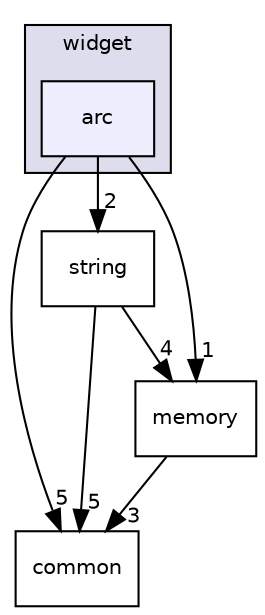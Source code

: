 digraph "C:/microchip/harmony3/gfx/middleware/legato/library/src/gfx/legato/widget/arc" {
  compound=true
  node [ fontsize="10", fontname="Helvetica"];
  edge [ labelfontsize="10", labelfontname="Helvetica"];
  subgraph clusterdir_139e39c2cbbb9c4d4856e374ea12d038 {
    graph [ bgcolor="#ddddee", pencolor="black", label="widget" fontname="Helvetica", fontsize="10", URL="dir_139e39c2cbbb9c4d4856e374ea12d038.html"]
  dir_ea796a184f8dd67c3a4a1810276d9c0a [shape=box, label="arc", style="filled", fillcolor="#eeeeff", pencolor="black", URL="dir_ea796a184f8dd67c3a4a1810276d9c0a.html"];
  }
  dir_b3f224f181338695a4734ca3080f2eb5 [shape=box label="common" URL="dir_b3f224f181338695a4734ca3080f2eb5.html"];
  dir_3305b49bc15ad9b5be28d221021115ae [shape=box label="string" URL="dir_3305b49bc15ad9b5be28d221021115ae.html"];
  dir_eef5553a5c7369df9ec111a9376be40e [shape=box label="memory" URL="dir_eef5553a5c7369df9ec111a9376be40e.html"];
  dir_ea796a184f8dd67c3a4a1810276d9c0a->dir_b3f224f181338695a4734ca3080f2eb5 [headlabel="5", labeldistance=1.5 headhref="dir_000089_000076.html"];
  dir_ea796a184f8dd67c3a4a1810276d9c0a->dir_3305b49bc15ad9b5be28d221021115ae [headlabel="2", labeldistance=1.5 headhref="dir_000089_000087.html"];
  dir_ea796a184f8dd67c3a4a1810276d9c0a->dir_eef5553a5c7369df9ec111a9376be40e [headlabel="1", labeldistance=1.5 headhref="dir_000089_000085.html"];
  dir_3305b49bc15ad9b5be28d221021115ae->dir_b3f224f181338695a4734ca3080f2eb5 [headlabel="5", labeldistance=1.5 headhref="dir_000087_000076.html"];
  dir_3305b49bc15ad9b5be28d221021115ae->dir_eef5553a5c7369df9ec111a9376be40e [headlabel="4", labeldistance=1.5 headhref="dir_000087_000085.html"];
  dir_eef5553a5c7369df9ec111a9376be40e->dir_b3f224f181338695a4734ca3080f2eb5 [headlabel="3", labeldistance=1.5 headhref="dir_000085_000076.html"];
}
